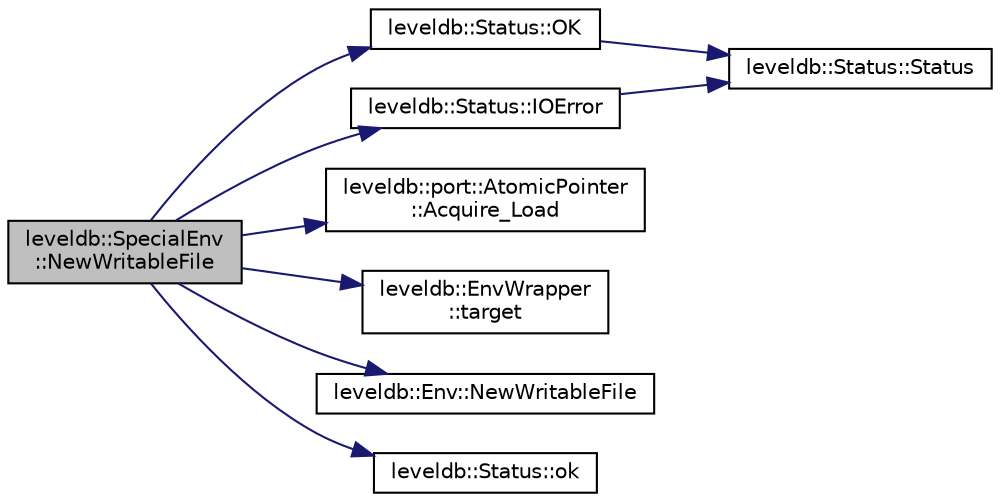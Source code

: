 digraph "leveldb::SpecialEnv::NewWritableFile"
{
  edge [fontname="Helvetica",fontsize="10",labelfontname="Helvetica",labelfontsize="10"];
  node [fontname="Helvetica",fontsize="10",shape=record];
  rankdir="LR";
  Node1 [label="leveldb::SpecialEnv\l::NewWritableFile",height=0.2,width=0.4,color="black", fillcolor="grey75", style="filled" fontcolor="black"];
  Node1 -> Node2 [color="midnightblue",fontsize="10",style="solid",fontname="Helvetica"];
  Node2 [label="leveldb::Status::OK",height=0.2,width=0.4,color="black", fillcolor="white", style="filled",URL="$classleveldb_1_1_status.html#a8e3720d233281c874a53c17e081f51b3"];
  Node2 -> Node3 [color="midnightblue",fontsize="10",style="solid",fontname="Helvetica"];
  Node3 [label="leveldb::Status::Status",height=0.2,width=0.4,color="black", fillcolor="white", style="filled",URL="$classleveldb_1_1_status.html#a941ec793179e81df3032a612cfe5039f"];
  Node1 -> Node4 [color="midnightblue",fontsize="10",style="solid",fontname="Helvetica"];
  Node4 [label="leveldb::Status::IOError",height=0.2,width=0.4,color="black", fillcolor="white", style="filled",URL="$classleveldb_1_1_status.html#ada6143081d41803808f77287153f96b7"];
  Node4 -> Node3 [color="midnightblue",fontsize="10",style="solid",fontname="Helvetica"];
  Node1 -> Node5 [color="midnightblue",fontsize="10",style="solid",fontname="Helvetica"];
  Node5 [label="leveldb::port::AtomicPointer\l::Acquire_Load",height=0.2,width=0.4,color="black", fillcolor="white", style="filled",URL="$classleveldb_1_1port_1_1_atomic_pointer.html#a25b7cd07f114f6e59278d5523aff6140"];
  Node1 -> Node6 [color="midnightblue",fontsize="10",style="solid",fontname="Helvetica"];
  Node6 [label="leveldb::EnvWrapper\l::target",height=0.2,width=0.4,color="black", fillcolor="white", style="filled",URL="$classleveldb_1_1_env_wrapper.html#a7b147ba21760b3545e757abcdc6dd9c5"];
  Node1 -> Node7 [color="midnightblue",fontsize="10",style="solid",fontname="Helvetica"];
  Node7 [label="leveldb::Env::NewWritableFile",height=0.2,width=0.4,color="black", fillcolor="white", style="filled",URL="$classleveldb_1_1_env.html#a4566194f3e82fede425fdb5bb355f7de"];
  Node1 -> Node8 [color="midnightblue",fontsize="10",style="solid",fontname="Helvetica"];
  Node8 [label="leveldb::Status::ok",height=0.2,width=0.4,color="black", fillcolor="white", style="filled",URL="$classleveldb_1_1_status.html#ab31e89a858c766716e3dc952be857c65"];
}
